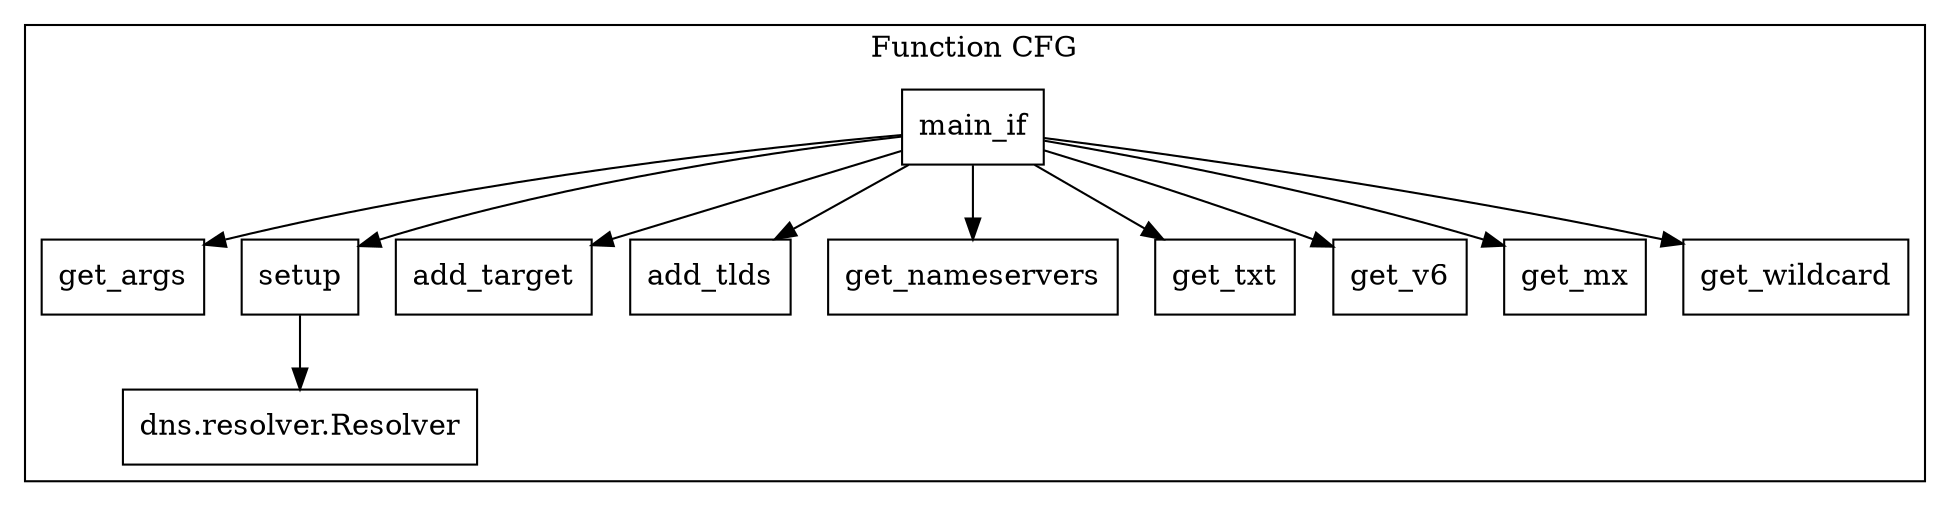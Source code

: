 digraph {
    node [shape=box]

    subgraph cluster_funcs {
        label="Function CFG"

        main_if -> {get_args setup add_target add_tlds get_nameservers get_txt get_v6 get_mx get_wildcard}
        setup -> "dns.resolver.Resolver"
    }
    
}
